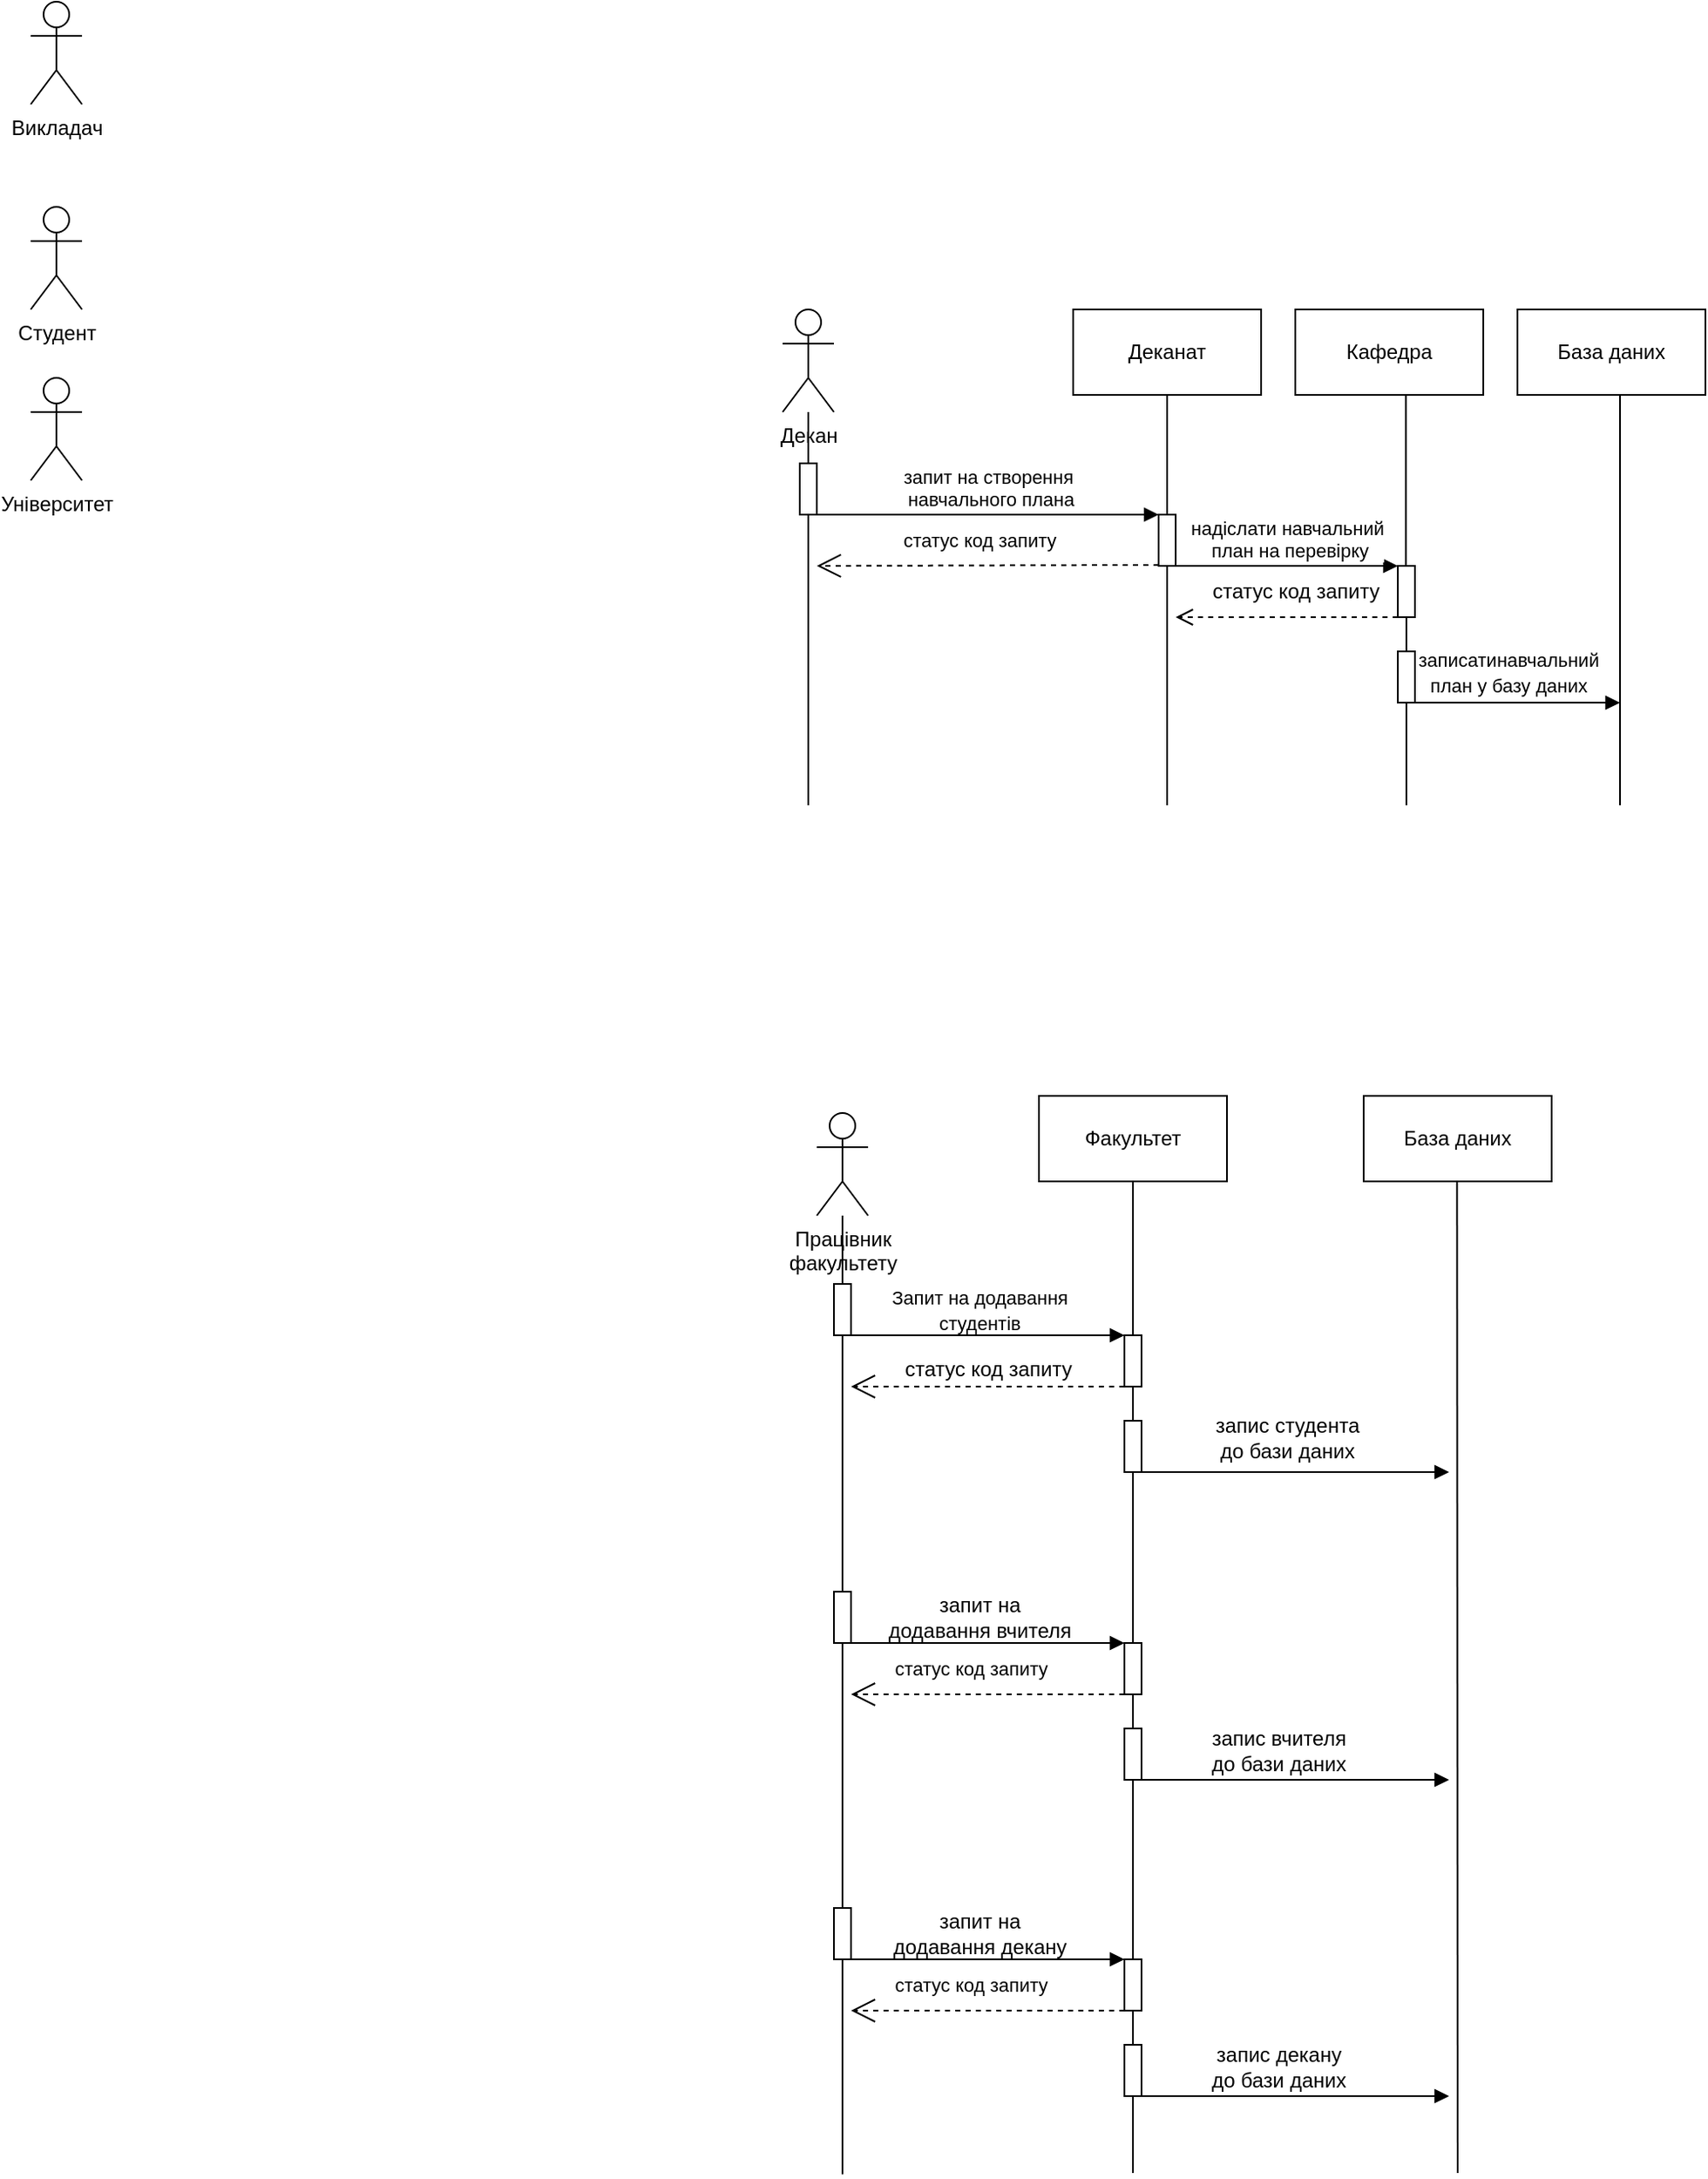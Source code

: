 <mxfile version="22.1.11" type="device">
  <diagram name="Page-1" id="rWZWn9GKqUeiG83TH5Fb">
    <mxGraphModel dx="2893" dy="1825" grid="1" gridSize="10" guides="1" tooltips="1" connect="1" arrows="1" fold="1" page="1" pageScale="1" pageWidth="1100" pageHeight="850" math="0" shadow="0">
      <root>
        <mxCell id="0" />
        <mxCell id="1" parent="0" />
        <mxCell id="TQL-xBhsAGPzBsgKmhUY-2" value="Декан" style="shape=umlActor;verticalLabelPosition=bottom;verticalAlign=top;html=1;outlineConnect=0;" vertex="1" parent="1">
          <mxGeometry x="270" y="70" width="30" height="60" as="geometry" />
        </mxCell>
        <mxCell id="TQL-xBhsAGPzBsgKmhUY-3" value="Викладач&lt;br&gt;" style="shape=umlActor;verticalLabelPosition=bottom;verticalAlign=top;html=1;outlineConnect=0;" vertex="1" parent="1">
          <mxGeometry x="-170" y="-110" width="30" height="60" as="geometry" />
        </mxCell>
        <mxCell id="TQL-xBhsAGPzBsgKmhUY-7" value="Деканат" style="html=1;whiteSpace=wrap;" vertex="1" parent="1">
          <mxGeometry x="440" y="70" width="110" height="50" as="geometry" />
        </mxCell>
        <mxCell id="TQL-xBhsAGPzBsgKmhUY-10" value="Кафедра" style="html=1;whiteSpace=wrap;" vertex="1" parent="1">
          <mxGeometry x="570" y="70" width="110" height="50" as="geometry" />
        </mxCell>
        <mxCell id="TQL-xBhsAGPzBsgKmhUY-11" value="База даних" style="html=1;whiteSpace=wrap;" vertex="1" parent="1">
          <mxGeometry x="700" y="70" width="110" height="50" as="geometry" />
        </mxCell>
        <mxCell id="TQL-xBhsAGPzBsgKmhUY-12" value="" style="endArrow=none;html=1;rounded=0;entryX=0.5;entryY=1;entryDx=0;entryDy=0;" edge="1" parent="1" source="TQL-xBhsAGPzBsgKmhUY-19" target="TQL-xBhsAGPzBsgKmhUY-7">
          <mxGeometry width="50" height="50" relative="1" as="geometry">
            <mxPoint x="495" y="360" as="sourcePoint" />
            <mxPoint x="540" y="120" as="targetPoint" />
          </mxGeometry>
        </mxCell>
        <mxCell id="TQL-xBhsAGPzBsgKmhUY-14" value="" style="endArrow=none;html=1;rounded=0;entryX=0.5;entryY=1;entryDx=0;entryDy=0;" edge="1" parent="1">
          <mxGeometry width="50" height="50" relative="1" as="geometry">
            <mxPoint x="760" y="360" as="sourcePoint" />
            <mxPoint x="760.0" y="120" as="targetPoint" />
          </mxGeometry>
        </mxCell>
        <mxCell id="TQL-xBhsAGPzBsgKmhUY-17" value="" style="endArrow=none;html=1;rounded=0;" edge="1" parent="1" source="TQL-xBhsAGPzBsgKmhUY-84" target="TQL-xBhsAGPzBsgKmhUY-2">
          <mxGeometry width="50" height="50" relative="1" as="geometry">
            <mxPoint x="285" y="360" as="sourcePoint" />
            <mxPoint x="280" y="160" as="targetPoint" />
          </mxGeometry>
        </mxCell>
        <mxCell id="TQL-xBhsAGPzBsgKmhUY-18" value="запит на створення&lt;br&gt;&amp;nbsp;навчального плана&lt;br&gt;" style="html=1;verticalAlign=bottom;endArrow=block;curved=0;rounded=0;" edge="1" parent="1">
          <mxGeometry width="80" relative="1" as="geometry">
            <mxPoint x="290" y="190" as="sourcePoint" />
            <mxPoint x="490" y="190" as="targetPoint" />
            <Array as="points">
              <mxPoint x="330" y="190" />
            </Array>
          </mxGeometry>
        </mxCell>
        <mxCell id="TQL-xBhsAGPzBsgKmhUY-20" value="" style="endArrow=none;html=1;rounded=0;entryX=0.5;entryY=1;entryDx=0;entryDy=0;" edge="1" parent="1" target="TQL-xBhsAGPzBsgKmhUY-19">
          <mxGeometry width="50" height="50" relative="1" as="geometry">
            <mxPoint x="495" y="360" as="sourcePoint" />
            <mxPoint x="495" y="120" as="targetPoint" />
          </mxGeometry>
        </mxCell>
        <mxCell id="TQL-xBhsAGPzBsgKmhUY-22" value="надіслати навчальний&lt;br&gt;&amp;nbsp;план на перевірку" style="html=1;verticalAlign=bottom;endArrow=block;curved=0;rounded=0;" edge="1" parent="1" source="TQL-xBhsAGPzBsgKmhUY-19">
          <mxGeometry width="80" relative="1" as="geometry">
            <mxPoint x="490" y="220" as="sourcePoint" />
            <mxPoint x="630" y="220" as="targetPoint" />
            <Array as="points">
              <mxPoint x="530" y="220" />
            </Array>
          </mxGeometry>
        </mxCell>
        <mxCell id="TQL-xBhsAGPzBsgKmhUY-23" value="" style="html=1;verticalAlign=bottom;endArrow=block;curved=0;rounded=0;" edge="1" parent="1" target="TQL-xBhsAGPzBsgKmhUY-19">
          <mxGeometry width="80" relative="1" as="geometry">
            <mxPoint x="490" y="220" as="sourcePoint" />
            <mxPoint x="630" y="220" as="targetPoint" />
            <Array as="points" />
          </mxGeometry>
        </mxCell>
        <mxCell id="TQL-xBhsAGPzBsgKmhUY-19" value="" style="html=1;points=[[0,0,0,0,5],[0,1,0,0,-5],[1,0,0,0,5],[1,1,0,0,-5]];perimeter=orthogonalPerimeter;outlineConnect=0;targetShapes=umlLifeline;portConstraint=eastwest;newEdgeStyle={&quot;curved&quot;:0,&quot;rounded&quot;:0};" vertex="1" parent="1">
          <mxGeometry x="490" y="190" width="10" height="30" as="geometry" />
        </mxCell>
        <mxCell id="TQL-xBhsAGPzBsgKmhUY-26" value="" style="html=1;verticalAlign=bottom;endArrow=block;curved=0;rounded=0;" edge="1" parent="1">
          <mxGeometry width="80" relative="1" as="geometry">
            <mxPoint x="640" y="300" as="sourcePoint" />
            <mxPoint x="760" y="300" as="targetPoint" />
            <Array as="points">
              <mxPoint x="670" y="300" />
            </Array>
          </mxGeometry>
        </mxCell>
        <mxCell id="TQL-xBhsAGPzBsgKmhUY-27" value="" style="endArrow=none;html=1;rounded=0;entryX=0.5;entryY=1;entryDx=0;entryDy=0;" edge="1" parent="1" source="TQL-xBhsAGPzBsgKmhUY-24">
          <mxGeometry width="50" height="50" relative="1" as="geometry">
            <mxPoint x="634.71" y="360" as="sourcePoint" />
            <mxPoint x="634.71" y="120" as="targetPoint" />
          </mxGeometry>
        </mxCell>
        <mxCell id="TQL-xBhsAGPzBsgKmhUY-28" value="" style="endArrow=none;html=1;rounded=0;entryX=0.5;entryY=1;entryDx=0;entryDy=0;" edge="1" parent="1" target="TQL-xBhsAGPzBsgKmhUY-24">
          <mxGeometry width="50" height="50" relative="1" as="geometry">
            <mxPoint x="635" y="360" as="sourcePoint" />
            <mxPoint x="634.71" y="120" as="targetPoint" />
          </mxGeometry>
        </mxCell>
        <mxCell id="TQL-xBhsAGPzBsgKmhUY-24" value="" style="html=1;points=[[0,0,0,0,5],[0,1,0,0,-5],[1,0,0,0,5],[1,1,0,0,-5]];perimeter=orthogonalPerimeter;outlineConnect=0;targetShapes=umlLifeline;portConstraint=eastwest;newEdgeStyle={&quot;curved&quot;:0,&quot;rounded&quot;:0};" vertex="1" parent="1">
          <mxGeometry x="630" y="220" width="10" height="30" as="geometry" />
        </mxCell>
        <mxCell id="TQL-xBhsAGPzBsgKmhUY-29" value="" style="html=1;verticalAlign=bottom;endArrow=open;dashed=1;endSize=8;curved=0;rounded=0;" edge="1" parent="1">
          <mxGeometry relative="1" as="geometry">
            <mxPoint x="630" y="250" as="sourcePoint" />
            <mxPoint x="500" y="250" as="targetPoint" />
          </mxGeometry>
        </mxCell>
        <mxCell id="TQL-xBhsAGPzBsgKmhUY-31" value="&lt;font style=&quot;font-size: 11px;&quot;&gt;&lt;br&gt;&lt;span style=&quot;color: rgb(0, 0, 0); font-family: Helvetica; font-style: normal; font-variant-ligatures: normal; font-variant-caps: normal; font-weight: 400; letter-spacing: normal; orphans: 2; text-align: center; text-indent: 0px; text-transform: none; widows: 2; word-spacing: 0px; -webkit-text-stroke-width: 0px; background-color: rgb(255, 255, 255); text-decoration-thickness: initial; text-decoration-style: initial; text-decoration-color: initial; float: none; display: inline !important;&quot;&gt;записатинавчальний&lt;br&gt;&lt;/span&gt;&lt;span style=&quot;color: rgb(0, 0, 0); font-family: Helvetica; font-style: normal; font-variant-ligatures: normal; font-variant-caps: normal; font-weight: 400; letter-spacing: normal; orphans: 2; text-align: center; text-indent: 0px; text-transform: none; widows: 2; word-spacing: 0px; -webkit-text-stroke-width: 0px; background-color: rgb(255, 255, 255); text-decoration-thickness: initial; text-decoration-style: initial; text-decoration-color: initial; float: none; display: inline !important;&quot;&gt;план у базу&amp;nbsp;&lt;/span&gt;&lt;span style=&quot;color: rgb(0, 0, 0); font-family: Helvetica; font-style: normal; font-variant-ligatures: normal; font-variant-caps: normal; font-weight: 400; letter-spacing: normal; orphans: 2; text-align: center; text-indent: 0px; text-transform: none; widows: 2; word-spacing: 0px; -webkit-text-stroke-width: 0px; background-color: rgb(255, 255, 255); text-decoration-thickness: initial; text-decoration-style: initial; text-decoration-color: initial; float: none; display: inline !important;&quot;&gt;даних&lt;/span&gt;&lt;br&gt;&lt;/font&gt;" style="text;html=1;strokeColor=none;fillColor=none;align=center;verticalAlign=middle;whiteSpace=wrap;rounded=0;" vertex="1" parent="1">
          <mxGeometry x="640" y="260" width="110" height="30" as="geometry" />
        </mxCell>
        <mxCell id="TQL-xBhsAGPzBsgKmhUY-39" value="" style="endArrow=none;html=1;rounded=0;entryX=0.5;entryY=1;entryDx=0;entryDy=0;" edge="1" parent="1" target="TQL-xBhsAGPzBsgKmhUY-38">
          <mxGeometry width="50" height="50" relative="1" as="geometry">
            <mxPoint x="635" y="280" as="sourcePoint" />
            <mxPoint x="635" y="250" as="targetPoint" />
          </mxGeometry>
        </mxCell>
        <mxCell id="TQL-xBhsAGPzBsgKmhUY-38" value="" style="html=1;points=[[0,0,0,0,5],[0,1,0,0,-5],[1,0,0,0,5],[1,1,0,0,-5]];perimeter=orthogonalPerimeter;outlineConnect=0;targetShapes=umlLifeline;portConstraint=eastwest;newEdgeStyle={&quot;curved&quot;:0,&quot;rounded&quot;:0};" vertex="1" parent="1">
          <mxGeometry x="630" y="270" width="10" height="30" as="geometry" />
        </mxCell>
        <mxCell id="TQL-xBhsAGPzBsgKmhUY-40" value="Студент" style="shape=umlActor;verticalLabelPosition=bottom;verticalAlign=top;html=1;outlineConnect=0;" vertex="1" parent="1">
          <mxGeometry x="-170" y="10" width="30" height="60" as="geometry" />
        </mxCell>
        <mxCell id="TQL-xBhsAGPzBsgKmhUY-41" value="Працівник &lt;br&gt;факультету" style="shape=umlActor;verticalLabelPosition=bottom;verticalAlign=top;html=1;" vertex="1" parent="1">
          <mxGeometry x="290" y="540" width="30" height="60" as="geometry" />
        </mxCell>
        <mxCell id="TQL-xBhsAGPzBsgKmhUY-42" value="Факультет" style="html=1;whiteSpace=wrap;" vertex="1" parent="1">
          <mxGeometry x="420" y="530" width="110" height="50" as="geometry" />
        </mxCell>
        <mxCell id="TQL-xBhsAGPzBsgKmhUY-43" value="База даних" style="html=1;whiteSpace=wrap;" vertex="1" parent="1">
          <mxGeometry x="610" y="530" width="110" height="50" as="geometry" />
        </mxCell>
        <mxCell id="TQL-xBhsAGPzBsgKmhUY-46" value="" style="endArrow=none;html=1;rounded=0;" edge="1" parent="1" source="TQL-xBhsAGPzBsgKmhUY-44" target="TQL-xBhsAGPzBsgKmhUY-41">
          <mxGeometry width="50" height="50" relative="1" as="geometry">
            <mxPoint x="305" y="880" as="sourcePoint" />
            <mxPoint x="430" y="580" as="targetPoint" />
          </mxGeometry>
        </mxCell>
        <mxCell id="TQL-xBhsAGPzBsgKmhUY-47" value="" style="html=1;verticalAlign=bottom;endArrow=block;curved=0;rounded=0;" edge="1" parent="1">
          <mxGeometry width="80" relative="1" as="geometry">
            <mxPoint x="300" y="670" as="sourcePoint" />
            <mxPoint x="470" y="670" as="targetPoint" />
            <Array as="points">
              <mxPoint x="340" y="670" />
            </Array>
          </mxGeometry>
        </mxCell>
        <mxCell id="TQL-xBhsAGPzBsgKmhUY-48" value="" style="endArrow=none;html=1;rounded=0;entryX=0.5;entryY=1;entryDx=0;entryDy=0;" edge="1" parent="1" source="TQL-xBhsAGPzBsgKmhUY-50" target="TQL-xBhsAGPzBsgKmhUY-42">
          <mxGeometry width="50" height="50" relative="1" as="geometry">
            <mxPoint x="475" y="880" as="sourcePoint" />
            <mxPoint x="510" y="640" as="targetPoint" />
          </mxGeometry>
        </mxCell>
        <mxCell id="TQL-xBhsAGPzBsgKmhUY-49" value="" style="endArrow=none;html=1;rounded=0;entryX=0.5;entryY=1;entryDx=0;entryDy=0;" edge="1" parent="1">
          <mxGeometry width="50" height="50" relative="1" as="geometry">
            <mxPoint x="665" y="1160" as="sourcePoint" />
            <mxPoint x="664.66" y="580" as="targetPoint" />
          </mxGeometry>
        </mxCell>
        <mxCell id="TQL-xBhsAGPzBsgKmhUY-51" value="" style="endArrow=none;html=1;rounded=0;entryX=0.5;entryY=1;entryDx=0;entryDy=0;" edge="1" parent="1" source="TQL-xBhsAGPzBsgKmhUY-57" target="TQL-xBhsAGPzBsgKmhUY-50">
          <mxGeometry width="50" height="50" relative="1" as="geometry">
            <mxPoint x="475" y="880" as="sourcePoint" />
            <mxPoint x="475" y="580" as="targetPoint" />
          </mxGeometry>
        </mxCell>
        <mxCell id="TQL-xBhsAGPzBsgKmhUY-50" value="" style="html=1;points=[[0,0,0,0,5],[0,1,0,0,-5],[1,0,0,0,5],[1,1,0,0,-5]];perimeter=orthogonalPerimeter;outlineConnect=0;targetShapes=umlLifeline;portConstraint=eastwest;newEdgeStyle={&quot;curved&quot;:0,&quot;rounded&quot;:0};" vertex="1" parent="1">
          <mxGeometry x="470" y="670" width="10" height="30" as="geometry" />
        </mxCell>
        <mxCell id="TQL-xBhsAGPzBsgKmhUY-52" value="&lt;font style=&quot;font-size: 11px;&quot;&gt;Запит на додавання &lt;br&gt;студентів&lt;/font&gt;" style="text;html=1;align=center;verticalAlign=middle;resizable=0;points=[];autosize=1;strokeColor=none;fillColor=none;" vertex="1" parent="1">
          <mxGeometry x="320" y="635" width="130" height="40" as="geometry" />
        </mxCell>
        <mxCell id="TQL-xBhsAGPzBsgKmhUY-53" value="" style="html=1;verticalAlign=bottom;endArrow=block;curved=0;rounded=0;" edge="1" parent="1">
          <mxGeometry width="80" relative="1" as="geometry">
            <mxPoint x="480" y="750" as="sourcePoint" />
            <mxPoint x="660" y="750" as="targetPoint" />
            <Array as="points">
              <mxPoint x="570" y="750" />
            </Array>
          </mxGeometry>
        </mxCell>
        <mxCell id="TQL-xBhsAGPzBsgKmhUY-54" value="" style="endArrow=none;html=1;rounded=0;" edge="1" parent="1" source="TQL-xBhsAGPzBsgKmhUY-61" target="TQL-xBhsAGPzBsgKmhUY-44">
          <mxGeometry width="50" height="50" relative="1" as="geometry">
            <mxPoint x="305" y="880" as="sourcePoint" />
            <mxPoint x="305" y="600" as="targetPoint" />
          </mxGeometry>
        </mxCell>
        <mxCell id="TQL-xBhsAGPzBsgKmhUY-44" value="" style="html=1;points=[[0,0,0,0,5],[0,1,0,0,-5],[1,0,0,0,5],[1,1,0,0,-5]];perimeter=orthogonalPerimeter;outlineConnect=0;targetShapes=umlLifeline;portConstraint=eastwest;newEdgeStyle={&quot;curved&quot;:0,&quot;rounded&quot;:0};" vertex="1" parent="1">
          <mxGeometry x="300" y="640" width="10" height="30" as="geometry" />
        </mxCell>
        <mxCell id="TQL-xBhsAGPzBsgKmhUY-55" value="" style="endArrow=open;endSize=12;dashed=1;html=1;rounded=0;" edge="1" parent="1" source="TQL-xBhsAGPzBsgKmhUY-50">
          <mxGeometry width="160" relative="1" as="geometry">
            <mxPoint x="400" y="710" as="sourcePoint" />
            <mxPoint x="310" y="700" as="targetPoint" />
          </mxGeometry>
        </mxCell>
        <mxCell id="TQL-xBhsAGPzBsgKmhUY-56" value="&lt;font style=&quot;font-size: 11px;&quot;&gt;статус код запиту&lt;/font&gt;" style="text;html=1;align=center;verticalAlign=middle;resizable=0;points=[];autosize=1;strokeColor=none;fillColor=none;" vertex="1" parent="1">
          <mxGeometry x="325" y="850" width="110" height="30" as="geometry" />
        </mxCell>
        <mxCell id="TQL-xBhsAGPzBsgKmhUY-58" value="" style="endArrow=none;html=1;rounded=0;entryX=0.5;entryY=1;entryDx=0;entryDy=0;" edge="1" parent="1" source="TQL-xBhsAGPzBsgKmhUY-64" target="TQL-xBhsAGPzBsgKmhUY-57">
          <mxGeometry width="50" height="50" relative="1" as="geometry">
            <mxPoint x="475" y="1160" as="sourcePoint" />
            <mxPoint x="475" y="700" as="targetPoint" />
          </mxGeometry>
        </mxCell>
        <mxCell id="TQL-xBhsAGPzBsgKmhUY-57" value="" style="html=1;points=[[0,0,0,0,5],[0,1,0,0,-5],[1,0,0,0,5],[1,1,0,0,-5]];perimeter=orthogonalPerimeter;outlineConnect=0;targetShapes=umlLifeline;portConstraint=eastwest;newEdgeStyle={&quot;curved&quot;:0,&quot;rounded&quot;:0};" vertex="1" parent="1">
          <mxGeometry x="470" y="720" width="10" height="30" as="geometry" />
        </mxCell>
        <mxCell id="TQL-xBhsAGPzBsgKmhUY-59" value="запис студента &lt;br&gt;до бази даних" style="text;html=1;align=center;verticalAlign=middle;resizable=0;points=[];autosize=1;strokeColor=none;fillColor=none;" vertex="1" parent="1">
          <mxGeometry x="510" y="710" width="110" height="40" as="geometry" />
        </mxCell>
        <mxCell id="TQL-xBhsAGPzBsgKmhUY-62" value="" style="endArrow=none;html=1;rounded=0;" edge="1" parent="1" target="TQL-xBhsAGPzBsgKmhUY-61">
          <mxGeometry width="50" height="50" relative="1" as="geometry">
            <mxPoint x="305" y="1160.69" as="sourcePoint" />
            <mxPoint x="305" y="670" as="targetPoint" />
          </mxGeometry>
        </mxCell>
        <mxCell id="TQL-xBhsAGPzBsgKmhUY-61" value="" style="html=1;points=[[0,0,0,0,5],[0,1,0,0,-5],[1,0,0,0,5],[1,1,0,0,-5]];perimeter=orthogonalPerimeter;outlineConnect=0;targetShapes=umlLifeline;portConstraint=eastwest;newEdgeStyle={&quot;curved&quot;:0,&quot;rounded&quot;:0};" vertex="1" parent="1">
          <mxGeometry x="300" y="820" width="10" height="30" as="geometry" />
        </mxCell>
        <mxCell id="TQL-xBhsAGPzBsgKmhUY-63" value="" style="html=1;verticalAlign=bottom;endArrow=block;curved=0;rounded=0;" edge="1" parent="1">
          <mxGeometry width="80" relative="1" as="geometry">
            <mxPoint x="300" y="850" as="sourcePoint" />
            <mxPoint x="470" y="850" as="targetPoint" />
            <Array as="points">
              <mxPoint x="340" y="850" />
            </Array>
          </mxGeometry>
        </mxCell>
        <mxCell id="TQL-xBhsAGPzBsgKmhUY-65" value="" style="endArrow=none;html=1;rounded=0;entryX=0.5;entryY=1;entryDx=0;entryDy=0;" edge="1" parent="1" source="TQL-xBhsAGPzBsgKmhUY-67" target="TQL-xBhsAGPzBsgKmhUY-64">
          <mxGeometry width="50" height="50" relative="1" as="geometry">
            <mxPoint x="475" y="1160" as="sourcePoint" />
            <mxPoint x="475" y="750" as="targetPoint" />
          </mxGeometry>
        </mxCell>
        <mxCell id="TQL-xBhsAGPzBsgKmhUY-64" value="" style="html=1;points=[[0,0,0,0,5],[0,1,0,0,-5],[1,0,0,0,5],[1,1,0,0,-5]];perimeter=orthogonalPerimeter;outlineConnect=0;targetShapes=umlLifeline;portConstraint=eastwest;newEdgeStyle={&quot;curved&quot;:0,&quot;rounded&quot;:0};" vertex="1" parent="1">
          <mxGeometry x="470" y="850" width="10" height="30" as="geometry" />
        </mxCell>
        <mxCell id="TQL-xBhsAGPzBsgKmhUY-66" value="" style="endArrow=open;endSize=12;dashed=1;html=1;rounded=0;" edge="1" parent="1">
          <mxGeometry width="160" relative="1" as="geometry">
            <mxPoint x="490" y="219.43" as="sourcePoint" />
            <mxPoint x="290" y="220" as="targetPoint" />
          </mxGeometry>
        </mxCell>
        <mxCell id="TQL-xBhsAGPzBsgKmhUY-68" value="" style="endArrow=none;html=1;rounded=0;entryX=0.5;entryY=1;entryDx=0;entryDy=0;" edge="1" parent="1" target="TQL-xBhsAGPzBsgKmhUY-67">
          <mxGeometry width="50" height="50" relative="1" as="geometry">
            <mxPoint x="475" y="1160" as="sourcePoint" />
            <mxPoint x="475" y="880" as="targetPoint" />
          </mxGeometry>
        </mxCell>
        <mxCell id="TQL-xBhsAGPzBsgKmhUY-67" value="" style="html=1;points=[[0,0,0,0,5],[0,1,0,0,-5],[1,0,0,0,5],[1,1,0,0,-5]];perimeter=orthogonalPerimeter;outlineConnect=0;targetShapes=umlLifeline;portConstraint=eastwest;newEdgeStyle={&quot;curved&quot;:0,&quot;rounded&quot;:0};" vertex="1" parent="1">
          <mxGeometry x="470" y="900" width="10" height="30" as="geometry" />
        </mxCell>
        <mxCell id="TQL-xBhsAGPzBsgKmhUY-69" value="" style="html=1;verticalAlign=bottom;endArrow=block;curved=0;rounded=0;" edge="1" parent="1">
          <mxGeometry width="80" relative="1" as="geometry">
            <mxPoint x="475" y="930" as="sourcePoint" />
            <mxPoint x="660" y="930" as="targetPoint" />
            <Array as="points">
              <mxPoint x="565" y="930" />
            </Array>
          </mxGeometry>
        </mxCell>
        <mxCell id="TQL-xBhsAGPzBsgKmhUY-70" value="запит на &lt;br&gt;додавання вчителя" style="text;html=1;align=center;verticalAlign=middle;resizable=0;points=[];autosize=1;strokeColor=none;fillColor=none;" vertex="1" parent="1">
          <mxGeometry x="320" y="815" width="130" height="40" as="geometry" />
        </mxCell>
        <mxCell id="TQL-xBhsAGPzBsgKmhUY-71" value="запис вчителя&lt;br style=&quot;border-color: var(--border-color);&quot;&gt;до бази даних" style="text;html=1;align=center;verticalAlign=middle;resizable=0;points=[];autosize=1;strokeColor=none;fillColor=none;" vertex="1" parent="1">
          <mxGeometry x="510" y="893" width="100" height="40" as="geometry" />
        </mxCell>
        <mxCell id="TQL-xBhsAGPzBsgKmhUY-74" value="&lt;font style=&quot;font-size: 11px;&quot;&gt;статус код запиту&lt;/font&gt;" style="text;html=1;align=center;verticalAlign=middle;resizable=0;points=[];autosize=1;strokeColor=none;fillColor=none;" vertex="1" parent="1">
          <mxGeometry x="325" y="1035" width="110" height="30" as="geometry" />
        </mxCell>
        <mxCell id="TQL-xBhsAGPzBsgKmhUY-75" value="" style="html=1;points=[[0,0,0,0,5],[0,1,0,0,-5],[1,0,0,0,5],[1,1,0,0,-5]];perimeter=orthogonalPerimeter;outlineConnect=0;targetShapes=umlLifeline;portConstraint=eastwest;newEdgeStyle={&quot;curved&quot;:0,&quot;rounded&quot;:0};" vertex="1" parent="1">
          <mxGeometry x="300" y="1005" width="10" height="30" as="geometry" />
        </mxCell>
        <mxCell id="TQL-xBhsAGPzBsgKmhUY-76" value="" style="html=1;verticalAlign=bottom;endArrow=block;curved=0;rounded=0;" edge="1" parent="1">
          <mxGeometry width="80" relative="1" as="geometry">
            <mxPoint x="300" y="1035" as="sourcePoint" />
            <mxPoint x="470" y="1035" as="targetPoint" />
            <Array as="points">
              <mxPoint x="340" y="1035" />
            </Array>
          </mxGeometry>
        </mxCell>
        <mxCell id="TQL-xBhsAGPzBsgKmhUY-77" value="" style="endArrow=none;html=1;rounded=0;entryX=0.5;entryY=1;entryDx=0;entryDy=0;" edge="1" parent="1" source="TQL-xBhsAGPzBsgKmhUY-80" target="TQL-xBhsAGPzBsgKmhUY-78">
          <mxGeometry width="50" height="50" relative="1" as="geometry">
            <mxPoint x="475" y="1345" as="sourcePoint" />
            <mxPoint x="475" y="935" as="targetPoint" />
          </mxGeometry>
        </mxCell>
        <mxCell id="TQL-xBhsAGPzBsgKmhUY-78" value="" style="html=1;points=[[0,0,0,0,5],[0,1,0,0,-5],[1,0,0,0,5],[1,1,0,0,-5]];perimeter=orthogonalPerimeter;outlineConnect=0;targetShapes=umlLifeline;portConstraint=eastwest;newEdgeStyle={&quot;curved&quot;:0,&quot;rounded&quot;:0};" vertex="1" parent="1">
          <mxGeometry x="470" y="1035" width="10" height="30" as="geometry" />
        </mxCell>
        <mxCell id="TQL-xBhsAGPzBsgKmhUY-79" value="" style="endArrow=open;endSize=12;dashed=1;html=1;rounded=0;" edge="1" parent="1">
          <mxGeometry width="160" relative="1" as="geometry">
            <mxPoint x="470" y="1065" as="sourcePoint" />
            <mxPoint x="310" y="1065" as="targetPoint" />
          </mxGeometry>
        </mxCell>
        <mxCell id="TQL-xBhsAGPzBsgKmhUY-80" value="" style="html=1;points=[[0,0,0,0,5],[0,1,0,0,-5],[1,0,0,0,5],[1,1,0,0,-5]];perimeter=orthogonalPerimeter;outlineConnect=0;targetShapes=umlLifeline;portConstraint=eastwest;newEdgeStyle={&quot;curved&quot;:0,&quot;rounded&quot;:0};" vertex="1" parent="1">
          <mxGeometry x="470" y="1085" width="10" height="30" as="geometry" />
        </mxCell>
        <mxCell id="TQL-xBhsAGPzBsgKmhUY-81" value="" style="html=1;verticalAlign=bottom;endArrow=block;curved=0;rounded=0;" edge="1" parent="1">
          <mxGeometry width="80" relative="1" as="geometry">
            <mxPoint x="475" y="1115" as="sourcePoint" />
            <mxPoint x="660" y="1115" as="targetPoint" />
            <Array as="points">
              <mxPoint x="565" y="1115" />
            </Array>
          </mxGeometry>
        </mxCell>
        <mxCell id="TQL-xBhsAGPzBsgKmhUY-82" value="запит на &lt;br&gt;додавання декану" style="text;html=1;align=center;verticalAlign=middle;resizable=0;points=[];autosize=1;strokeColor=none;fillColor=none;" vertex="1" parent="1">
          <mxGeometry x="320" y="1000" width="130" height="40" as="geometry" />
        </mxCell>
        <mxCell id="TQL-xBhsAGPzBsgKmhUY-83" value="запис декану&lt;br style=&quot;border-color: var(--border-color);&quot;&gt;до бази даних" style="text;html=1;align=center;verticalAlign=middle;resizable=0;points=[];autosize=1;strokeColor=none;fillColor=none;" vertex="1" parent="1">
          <mxGeometry x="510" y="1078" width="100" height="40" as="geometry" />
        </mxCell>
        <mxCell id="TQL-xBhsAGPzBsgKmhUY-85" value="" style="endArrow=none;html=1;rounded=0;" edge="1" parent="1" target="TQL-xBhsAGPzBsgKmhUY-84">
          <mxGeometry width="50" height="50" relative="1" as="geometry">
            <mxPoint x="285" y="360" as="sourcePoint" />
            <mxPoint x="285" y="130" as="targetPoint" />
          </mxGeometry>
        </mxCell>
        <mxCell id="TQL-xBhsAGPzBsgKmhUY-84" value="" style="html=1;points=[[0,0,0,0,5],[0,1,0,0,-5],[1,0,0,0,5],[1,1,0,0,-5]];perimeter=orthogonalPerimeter;outlineConnect=0;targetShapes=umlLifeline;portConstraint=eastwest;newEdgeStyle={&quot;curved&quot;:0,&quot;rounded&quot;:0};" vertex="1" parent="1">
          <mxGeometry x="280" y="160" width="10" height="30" as="geometry" />
        </mxCell>
        <mxCell id="TQL-xBhsAGPzBsgKmhUY-87" value="" style="endArrow=open;endSize=12;dashed=1;html=1;rounded=0;" edge="1" parent="1">
          <mxGeometry width="160" relative="1" as="geometry">
            <mxPoint x="470" y="880" as="sourcePoint" />
            <mxPoint x="310" y="880" as="targetPoint" />
          </mxGeometry>
        </mxCell>
        <mxCell id="TQL-xBhsAGPzBsgKmhUY-88" value="&lt;font style=&quot;font-size: 11px;&quot;&gt;статус код запиту&lt;/font&gt;" style="text;html=1;align=center;verticalAlign=middle;resizable=0;points=[];autosize=1;strokeColor=none;fillColor=none;" vertex="1" parent="1">
          <mxGeometry x="330" y="190" width="110" height="30" as="geometry" />
        </mxCell>
        <mxCell id="TQL-xBhsAGPzBsgKmhUY-89" value="статус код запиту" style="text;html=1;align=center;verticalAlign=middle;resizable=0;points=[];autosize=1;strokeColor=none;fillColor=none;" vertex="1" parent="1">
          <mxGeometry x="330" y="675" width="120" height="30" as="geometry" />
        </mxCell>
        <mxCell id="TQL-xBhsAGPzBsgKmhUY-90" value="статус код запиту" style="text;html=1;align=center;verticalAlign=middle;resizable=0;points=[];autosize=1;strokeColor=none;fillColor=none;" vertex="1" parent="1">
          <mxGeometry x="510" y="220" width="120" height="30" as="geometry" />
        </mxCell>
        <mxCell id="TQL-xBhsAGPzBsgKmhUY-91" value="Університет&lt;br&gt;" style="shape=umlActor;verticalLabelPosition=bottom;verticalAlign=top;html=1;outlineConnect=0;" vertex="1" parent="1">
          <mxGeometry x="-170" y="110" width="30" height="60" as="geometry" />
        </mxCell>
      </root>
    </mxGraphModel>
  </diagram>
</mxfile>
